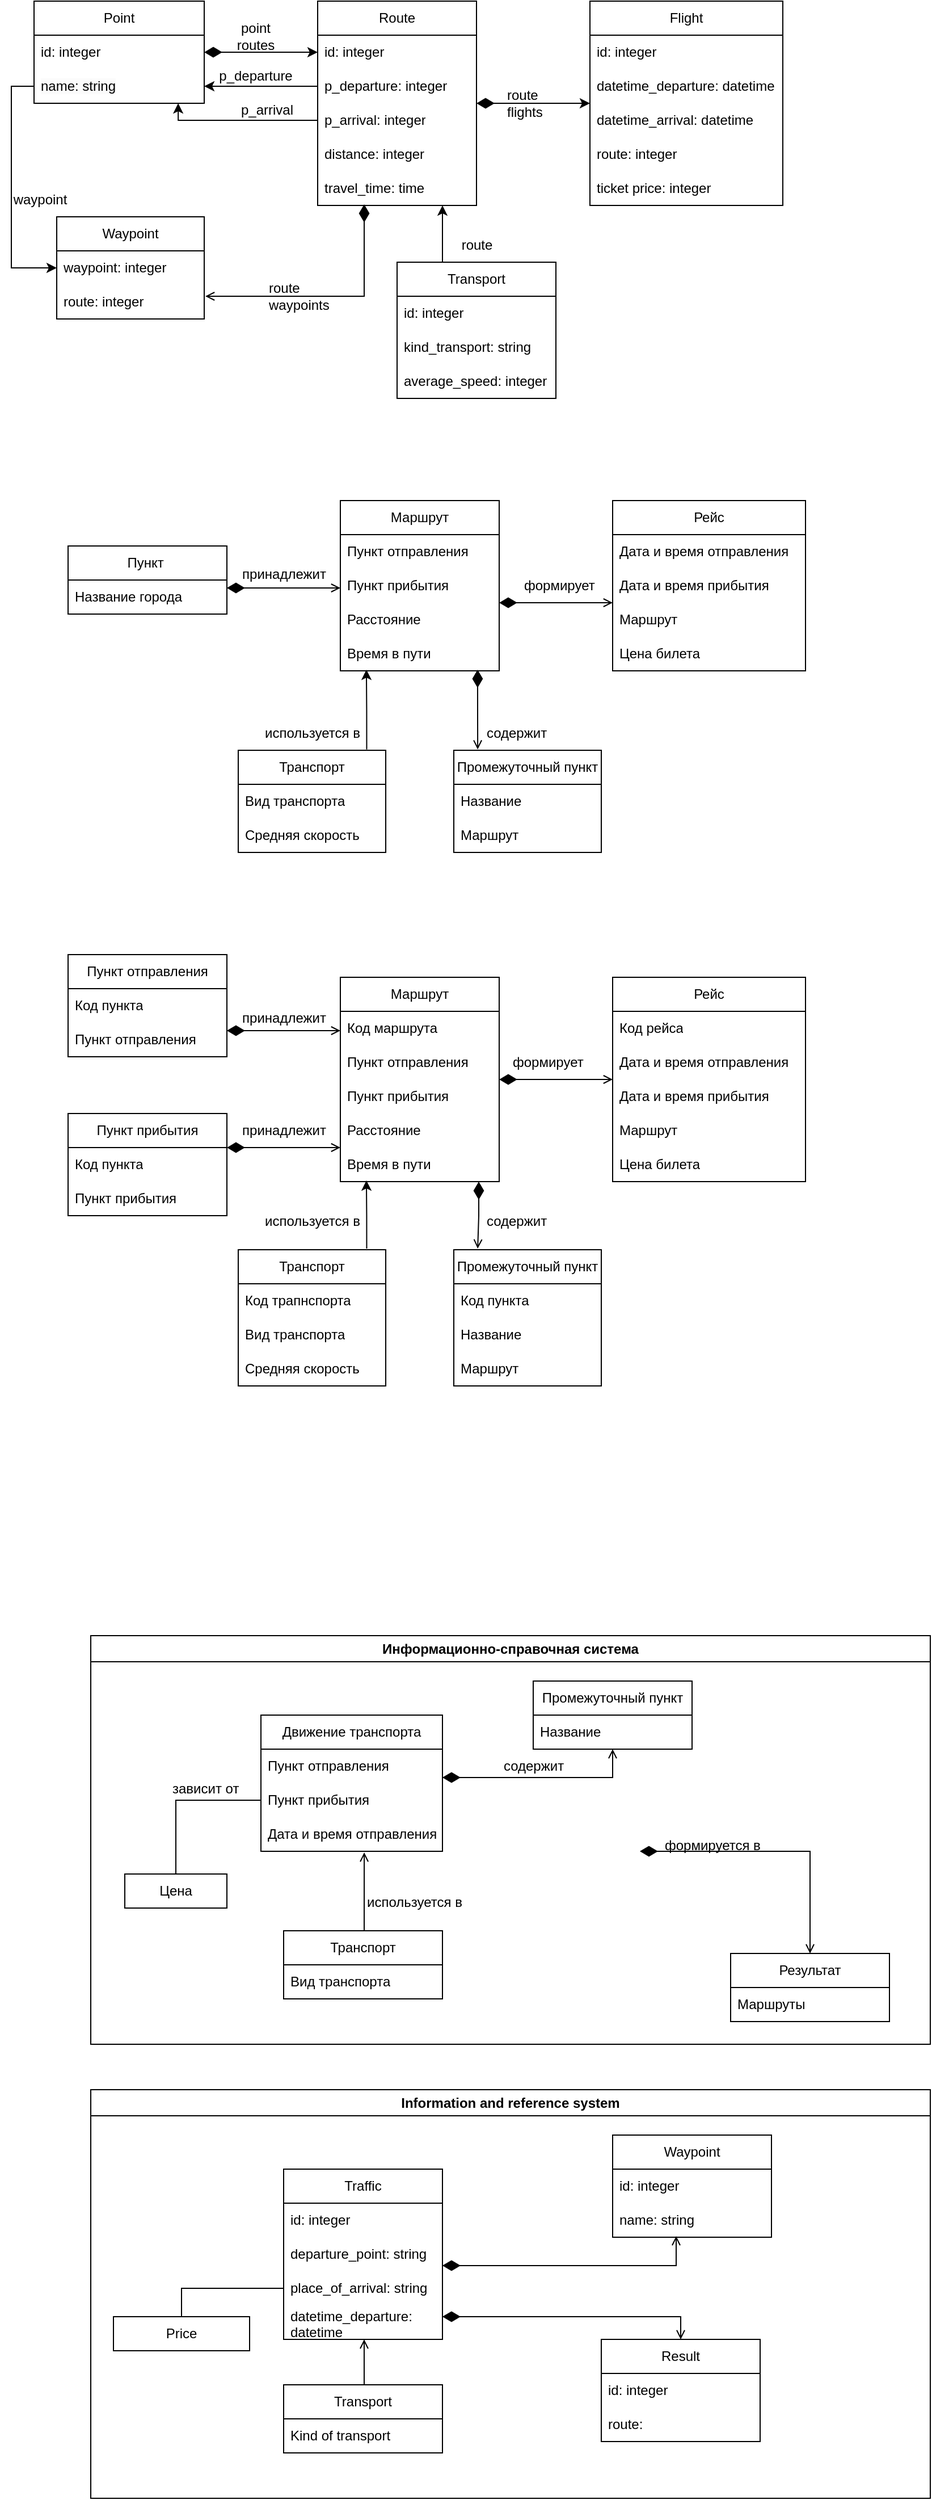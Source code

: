 <mxfile version="21.2.1" type="github">
  <diagram id="97Nrrohps93HSM1ZIezM" name="Страница 1">
    <mxGraphModel dx="1707" dy="2790" grid="1" gridSize="10" guides="1" tooltips="1" connect="1" arrows="1" fold="1" page="1" pageScale="1" pageWidth="827" pageHeight="1169" math="0" shadow="0">
      <root>
        <mxCell id="0" />
        <mxCell id="1" parent="0" />
        <mxCell id="limBzkKbLuW3zujK5Wkw-53" value="Информационно-справочная система" style="swimlane;whiteSpace=wrap;html=1;fillStyle=auto;fillColor=none;startSize=23;" parent="1" vertex="1">
          <mxGeometry x="-290" y="-40" width="740" height="360" as="geometry" />
        </mxCell>
        <mxCell id="hs1AKVTi57pS-7JipGtR-18" value="Результат" style="swimlane;fontStyle=0;childLayout=stackLayout;horizontal=1;startSize=30;horizontalStack=0;resizeParent=1;resizeParentMax=0;resizeLast=0;collapsible=1;marginBottom=0;whiteSpace=wrap;html=1;" parent="limBzkKbLuW3zujK5Wkw-53" vertex="1">
          <mxGeometry x="564" y="280" width="140" height="60" as="geometry" />
        </mxCell>
        <mxCell id="hs1AKVTi57pS-7JipGtR-19" value="Маршруты" style="text;strokeColor=none;fillColor=none;align=left;verticalAlign=middle;spacingLeft=4;spacingRight=4;overflow=hidden;points=[[0,0.5],[1,0.5]];portConstraint=eastwest;rotatable=0;whiteSpace=wrap;html=1;" parent="hs1AKVTi57pS-7JipGtR-18" vertex="1">
          <mxGeometry y="30" width="140" height="30" as="geometry" />
        </mxCell>
        <mxCell id="UtQ9GFkod9Umi4LKyU9r-1" value="Движение транспорта" style="swimlane;fontStyle=0;childLayout=stackLayout;horizontal=1;startSize=30;horizontalStack=0;resizeParent=1;resizeParentMax=0;resizeLast=0;collapsible=1;marginBottom=0;whiteSpace=wrap;html=1;" parent="limBzkKbLuW3zujK5Wkw-53" vertex="1">
          <mxGeometry x="150" y="70" width="160" height="120" as="geometry" />
        </mxCell>
        <mxCell id="UtQ9GFkod9Umi4LKyU9r-2" value="Пункт отправления" style="text;strokeColor=none;fillColor=none;align=left;verticalAlign=middle;spacingLeft=4;spacingRight=4;overflow=hidden;points=[[0,0.5],[1,0.5]];portConstraint=eastwest;rotatable=0;whiteSpace=wrap;html=1;" parent="UtQ9GFkod9Umi4LKyU9r-1" vertex="1">
          <mxGeometry y="30" width="160" height="30" as="geometry" />
        </mxCell>
        <mxCell id="UtQ9GFkod9Umi4LKyU9r-3" value="Пункт прибытия" style="text;strokeColor=none;fillColor=none;align=left;verticalAlign=middle;spacingLeft=4;spacingRight=4;overflow=hidden;points=[[0,0.5],[1,0.5]];portConstraint=eastwest;rotatable=0;whiteSpace=wrap;html=1;" parent="UtQ9GFkod9Umi4LKyU9r-1" vertex="1">
          <mxGeometry y="60" width="160" height="30" as="geometry" />
        </mxCell>
        <mxCell id="UtQ9GFkod9Umi4LKyU9r-4" value="Дата и время отправления" style="text;strokeColor=none;fillColor=none;align=left;verticalAlign=middle;spacingLeft=4;spacingRight=4;overflow=hidden;points=[[0,0.5],[1,0.5]];portConstraint=eastwest;rotatable=0;whiteSpace=wrap;html=1;" parent="UtQ9GFkod9Umi4LKyU9r-1" vertex="1">
          <mxGeometry y="90" width="160" height="30" as="geometry" />
        </mxCell>
        <mxCell id="UtQ9GFkod9Umi4LKyU9r-15" style="edgeStyle=orthogonalEdgeStyle;rounded=0;orthogonalLoop=1;jettySize=auto;html=1;exitX=0.5;exitY=0;exitDx=0;exitDy=0;endArrow=open;endFill=0;entryX=0.569;entryY=1.033;entryDx=0;entryDy=0;entryPerimeter=0;" parent="limBzkKbLuW3zujK5Wkw-53" source="UtQ9GFkod9Umi4LKyU9r-5" target="UtQ9GFkod9Umi4LKyU9r-4" edge="1">
          <mxGeometry relative="1" as="geometry">
            <mxPoint x="241" y="220" as="targetPoint" />
            <Array as="points">
              <mxPoint x="241" y="260" />
            </Array>
          </mxGeometry>
        </mxCell>
        <mxCell id="UtQ9GFkod9Umi4LKyU9r-5" value="Транспорт" style="swimlane;fontStyle=0;childLayout=stackLayout;horizontal=1;startSize=30;horizontalStack=0;resizeParent=1;resizeParentMax=0;resizeLast=0;collapsible=1;marginBottom=0;whiteSpace=wrap;html=1;" parent="limBzkKbLuW3zujK5Wkw-53" vertex="1">
          <mxGeometry x="170" y="260" width="140" height="60" as="geometry" />
        </mxCell>
        <mxCell id="UtQ9GFkod9Umi4LKyU9r-6" value="Вид транспорта" style="text;strokeColor=none;fillColor=none;align=left;verticalAlign=middle;spacingLeft=4;spacingRight=4;overflow=hidden;points=[[0,0.5],[1,0.5]];portConstraint=eastwest;rotatable=0;whiteSpace=wrap;html=1;" parent="UtQ9GFkod9Umi4LKyU9r-5" vertex="1">
          <mxGeometry y="30" width="140" height="30" as="geometry" />
        </mxCell>
        <mxCell id="UtQ9GFkod9Umi4LKyU9r-10" value="Промежуточный пункт" style="swimlane;fontStyle=0;childLayout=stackLayout;horizontal=1;startSize=30;horizontalStack=0;resizeParent=1;resizeParentMax=0;resizeLast=0;collapsible=1;marginBottom=0;whiteSpace=wrap;html=1;" parent="limBzkKbLuW3zujK5Wkw-53" vertex="1">
          <mxGeometry x="390" y="40" width="140" height="60" as="geometry" />
        </mxCell>
        <mxCell id="UtQ9GFkod9Umi4LKyU9r-11" value="Название" style="text;strokeColor=none;fillColor=none;align=left;verticalAlign=middle;spacingLeft=4;spacingRight=4;overflow=hidden;points=[[0,0.5],[1,0.5]];portConstraint=eastwest;rotatable=0;whiteSpace=wrap;html=1;" parent="UtQ9GFkod9Umi4LKyU9r-10" vertex="1">
          <mxGeometry y="30" width="140" height="30" as="geometry" />
        </mxCell>
        <mxCell id="UtQ9GFkod9Umi4LKyU9r-14" style="edgeStyle=orthogonalEdgeStyle;rounded=0;orthogonalLoop=1;jettySize=auto;html=1;exitX=1;exitY=0.833;exitDx=0;exitDy=0;startArrow=diamondThin;startFill=1;targetPerimeterSpacing=0;endSize=6;startSize=13;sourcePerimeterSpacing=0;exitPerimeter=0;endArrow=open;endFill=0;entryX=0.5;entryY=1;entryDx=0;entryDy=0;entryPerimeter=0;" parent="limBzkKbLuW3zujK5Wkw-53" source="UtQ9GFkod9Umi4LKyU9r-2" target="UtQ9GFkod9Umi4LKyU9r-11" edge="1">
          <mxGeometry relative="1" as="geometry">
            <mxPoint x="470" y="100" as="targetPoint" />
            <Array as="points">
              <mxPoint x="460" y="125" />
            </Array>
          </mxGeometry>
        </mxCell>
        <mxCell id="UtQ9GFkod9Umi4LKyU9r-24" style="edgeStyle=orthogonalEdgeStyle;rounded=0;orthogonalLoop=1;jettySize=auto;html=1;entryX=0;entryY=0.5;entryDx=0;entryDy=0;exitX=0.5;exitY=0;exitDx=0;exitDy=0;endArrow=none;endFill=0;" parent="limBzkKbLuW3zujK5Wkw-53" source="UtQ9GFkod9Umi4LKyU9r-16" target="UtQ9GFkod9Umi4LKyU9r-3" edge="1">
          <mxGeometry relative="1" as="geometry" />
        </mxCell>
        <mxCell id="UtQ9GFkod9Umi4LKyU9r-16" value="Цена" style="rounded=0;whiteSpace=wrap;html=1;" parent="limBzkKbLuW3zujK5Wkw-53" vertex="1">
          <mxGeometry x="30" y="210" width="90" height="30" as="geometry" />
        </mxCell>
        <mxCell id="UtQ9GFkod9Umi4LKyU9r-26" style="edgeStyle=orthogonalEdgeStyle;rounded=0;orthogonalLoop=1;jettySize=auto;html=1;startArrow=diamondThin;startFill=1;startSize=13;endArrow=open;endFill=0;exitX=1;exitY=0.333;exitDx=0;exitDy=0;exitPerimeter=0;entryX=0.5;entryY=0;entryDx=0;entryDy=0;" parent="limBzkKbLuW3zujK5Wkw-53" target="hs1AKVTi57pS-7JipGtR-18" edge="1">
          <mxGeometry relative="1" as="geometry">
            <mxPoint x="644" y="230" as="targetPoint" />
            <mxPoint x="484" y="189.99" as="sourcePoint" />
            <Array as="points">
              <mxPoint x="634" y="190" />
            </Array>
          </mxGeometry>
        </mxCell>
        <mxCell id="dVZdwRiWKrXidJ7NRsSz-2" value="зависит от" style="text;html=1;align=left;verticalAlign=middle;resizable=0;points=[];autosize=1;strokeColor=none;fillColor=none;" parent="limBzkKbLuW3zujK5Wkw-53" vertex="1">
          <mxGeometry x="70" y="120" width="80" height="30" as="geometry" />
        </mxCell>
        <mxCell id="dVZdwRiWKrXidJ7NRsSz-4" value="формируется в" style="text;html=1;align=left;verticalAlign=middle;resizable=0;points=[];autosize=1;strokeColor=none;fillColor=none;" parent="limBzkKbLuW3zujK5Wkw-53" vertex="1">
          <mxGeometry x="504" y="170" width="110" height="30" as="geometry" />
        </mxCell>
        <mxCell id="dVZdwRiWKrXidJ7NRsSz-5" value="используется в" style="text;html=1;align=center;verticalAlign=middle;resizable=0;points=[];autosize=1;strokeColor=none;fillColor=none;" parent="limBzkKbLuW3zujK5Wkw-53" vertex="1">
          <mxGeometry x="230" y="220" width="110" height="30" as="geometry" />
        </mxCell>
        <mxCell id="dVZdwRiWKrXidJ7NRsSz-6" value="содержит" style="text;html=1;align=center;verticalAlign=middle;resizable=0;points=[];autosize=1;strokeColor=none;fillColor=none;" parent="limBzkKbLuW3zujK5Wkw-53" vertex="1">
          <mxGeometry x="350" y="100" width="80" height="30" as="geometry" />
        </mxCell>
        <mxCell id="FtVRGpekKOMvpoK1d7Bo-1" value="Information and reference system" style="swimlane;whiteSpace=wrap;html=1;fillStyle=auto;fillColor=none;startSize=23;" parent="1" vertex="1">
          <mxGeometry x="-290" y="360" width="740" height="360" as="geometry" />
        </mxCell>
        <mxCell id="FtVRGpekKOMvpoK1d7Bo-4" value="Result" style="swimlane;fontStyle=0;childLayout=stackLayout;horizontal=1;startSize=30;horizontalStack=0;resizeParent=1;resizeParentMax=0;resizeLast=0;collapsible=1;marginBottom=0;whiteSpace=wrap;html=1;" parent="FtVRGpekKOMvpoK1d7Bo-1" vertex="1">
          <mxGeometry x="450" y="220" width="140" height="90" as="geometry" />
        </mxCell>
        <mxCell id="dVZdwRiWKrXidJ7NRsSz-14" value="id: integer" style="text;strokeColor=none;fillColor=none;align=left;verticalAlign=middle;spacingLeft=4;spacingRight=4;overflow=hidden;points=[[0,0.5],[1,0.5]];portConstraint=eastwest;rotatable=0;whiteSpace=wrap;html=1;" parent="FtVRGpekKOMvpoK1d7Bo-4" vertex="1">
          <mxGeometry y="30" width="140" height="30" as="geometry" />
        </mxCell>
        <mxCell id="FtVRGpekKOMvpoK1d7Bo-5" value="route:" style="text;strokeColor=none;fillColor=none;align=left;verticalAlign=middle;spacingLeft=4;spacingRight=4;overflow=hidden;points=[[0,0.5],[1,0.5]];portConstraint=eastwest;rotatable=0;whiteSpace=wrap;html=1;" parent="FtVRGpekKOMvpoK1d7Bo-4" vertex="1">
          <mxGeometry y="60" width="140" height="30" as="geometry" />
        </mxCell>
        <mxCell id="FtVRGpekKOMvpoK1d7Bo-6" value="Traffic" style="swimlane;fontStyle=0;childLayout=stackLayout;horizontal=1;startSize=30;horizontalStack=0;resizeParent=1;resizeParentMax=0;resizeLast=0;collapsible=1;marginBottom=0;whiteSpace=wrap;html=1;" parent="FtVRGpekKOMvpoK1d7Bo-1" vertex="1">
          <mxGeometry x="170" y="70" width="140" height="150" as="geometry" />
        </mxCell>
        <mxCell id="dVZdwRiWKrXidJ7NRsSz-12" value="id: integer" style="text;strokeColor=none;fillColor=none;align=left;verticalAlign=middle;spacingLeft=4;spacingRight=4;overflow=hidden;points=[[0,0.5],[1,0.5]];portConstraint=eastwest;rotatable=0;whiteSpace=wrap;html=1;" parent="FtVRGpekKOMvpoK1d7Bo-6" vertex="1">
          <mxGeometry y="30" width="140" height="30" as="geometry" />
        </mxCell>
        <mxCell id="FtVRGpekKOMvpoK1d7Bo-7" value="departure_point: string" style="text;strokeColor=none;fillColor=none;align=left;verticalAlign=middle;spacingLeft=4;spacingRight=4;overflow=hidden;points=[[0,0.5],[1,0.5]];portConstraint=eastwest;rotatable=0;whiteSpace=wrap;html=1;" parent="FtVRGpekKOMvpoK1d7Bo-6" vertex="1">
          <mxGeometry y="60" width="140" height="30" as="geometry" />
        </mxCell>
        <mxCell id="FtVRGpekKOMvpoK1d7Bo-8" value="place_of_arrival: string" style="text;strokeColor=none;fillColor=none;align=left;verticalAlign=middle;spacingLeft=4;spacingRight=4;overflow=hidden;points=[[0,0.5],[1,0.5]];portConstraint=eastwest;rotatable=0;whiteSpace=wrap;html=1;" parent="FtVRGpekKOMvpoK1d7Bo-6" vertex="1">
          <mxGeometry y="90" width="140" height="30" as="geometry" />
        </mxCell>
        <mxCell id="FtVRGpekKOMvpoK1d7Bo-9" value="datetime_departure: datetime" style="text;strokeColor=none;fillColor=none;align=left;verticalAlign=middle;spacingLeft=4;spacingRight=4;overflow=hidden;points=[[0,0.5],[1,0.5]];portConstraint=eastwest;rotatable=0;whiteSpace=wrap;html=1;" parent="FtVRGpekKOMvpoK1d7Bo-6" vertex="1">
          <mxGeometry y="120" width="140" height="30" as="geometry" />
        </mxCell>
        <mxCell id="FtVRGpekKOMvpoK1d7Bo-10" style="edgeStyle=orthogonalEdgeStyle;rounded=0;orthogonalLoop=1;jettySize=auto;html=1;exitX=0.5;exitY=0;exitDx=0;exitDy=0;endArrow=open;endFill=0;entryX=0.507;entryY=1;entryDx=0;entryDy=0;entryPerimeter=0;" parent="FtVRGpekKOMvpoK1d7Bo-1" source="FtVRGpekKOMvpoK1d7Bo-11" target="FtVRGpekKOMvpoK1d7Bo-9" edge="1">
          <mxGeometry relative="1" as="geometry">
            <mxPoint x="210" y="220" as="targetPoint" />
            <Array as="points">
              <mxPoint x="241" y="260" />
            </Array>
          </mxGeometry>
        </mxCell>
        <mxCell id="FtVRGpekKOMvpoK1d7Bo-11" value="Transport" style="swimlane;fontStyle=0;childLayout=stackLayout;horizontal=1;startSize=30;horizontalStack=0;resizeParent=1;resizeParentMax=0;resizeLast=0;collapsible=1;marginBottom=0;whiteSpace=wrap;html=1;" parent="FtVRGpekKOMvpoK1d7Bo-1" vertex="1">
          <mxGeometry x="170" y="260" width="140" height="60" as="geometry" />
        </mxCell>
        <mxCell id="FtVRGpekKOMvpoK1d7Bo-12" value="Kind of transport" style="text;strokeColor=none;fillColor=none;align=left;verticalAlign=middle;spacingLeft=4;spacingRight=4;overflow=hidden;points=[[0,0.5],[1,0.5]];portConstraint=eastwest;rotatable=0;whiteSpace=wrap;html=1;" parent="FtVRGpekKOMvpoK1d7Bo-11" vertex="1">
          <mxGeometry y="30" width="140" height="30" as="geometry" />
        </mxCell>
        <mxCell id="FtVRGpekKOMvpoK1d7Bo-13" value="Waypoint" style="swimlane;fontStyle=0;childLayout=stackLayout;horizontal=1;startSize=30;horizontalStack=0;resizeParent=1;resizeParentMax=0;resizeLast=0;collapsible=1;marginBottom=0;whiteSpace=wrap;html=1;" parent="FtVRGpekKOMvpoK1d7Bo-1" vertex="1">
          <mxGeometry x="460" y="40" width="140" height="90" as="geometry" />
        </mxCell>
        <mxCell id="dVZdwRiWKrXidJ7NRsSz-13" value="id: integer" style="text;strokeColor=none;fillColor=none;align=left;verticalAlign=middle;spacingLeft=4;spacingRight=4;overflow=hidden;points=[[0,0.5],[1,0.5]];portConstraint=eastwest;rotatable=0;whiteSpace=wrap;html=1;" parent="FtVRGpekKOMvpoK1d7Bo-13" vertex="1">
          <mxGeometry y="30" width="140" height="30" as="geometry" />
        </mxCell>
        <mxCell id="FtVRGpekKOMvpoK1d7Bo-14" value="name: string" style="text;strokeColor=none;fillColor=none;align=left;verticalAlign=middle;spacingLeft=4;spacingRight=4;overflow=hidden;points=[[0,0.5],[1,0.5]];portConstraint=eastwest;rotatable=0;whiteSpace=wrap;html=1;" parent="FtVRGpekKOMvpoK1d7Bo-13" vertex="1">
          <mxGeometry y="60" width="140" height="30" as="geometry" />
        </mxCell>
        <mxCell id="FtVRGpekKOMvpoK1d7Bo-15" style="edgeStyle=orthogonalEdgeStyle;rounded=0;orthogonalLoop=1;jettySize=auto;html=1;entryX=0.4;entryY=0.967;entryDx=0;entryDy=0;entryPerimeter=0;exitX=1;exitY=0.833;exitDx=0;exitDy=0;startArrow=diamondThin;startFill=1;targetPerimeterSpacing=0;endSize=6;startSize=13;sourcePerimeterSpacing=0;exitPerimeter=0;endArrow=open;endFill=0;" parent="FtVRGpekKOMvpoK1d7Bo-1" source="FtVRGpekKOMvpoK1d7Bo-7" target="FtVRGpekKOMvpoK1d7Bo-14" edge="1">
          <mxGeometry relative="1" as="geometry" />
        </mxCell>
        <mxCell id="FtVRGpekKOMvpoK1d7Bo-17" value="Price" style="rounded=0;whiteSpace=wrap;html=1;" parent="FtVRGpekKOMvpoK1d7Bo-1" vertex="1">
          <mxGeometry x="20" y="200" width="120" height="30" as="geometry" />
        </mxCell>
        <mxCell id="FtVRGpekKOMvpoK1d7Bo-18" style="edgeStyle=orthogonalEdgeStyle;rounded=0;orthogonalLoop=1;jettySize=auto;html=1;startArrow=diamondThin;startFill=1;startSize=13;endArrow=open;endFill=0;exitX=1;exitY=0.333;exitDx=0;exitDy=0;exitPerimeter=0;entryX=0.5;entryY=0;entryDx=0;entryDy=0;" parent="FtVRGpekKOMvpoK1d7Bo-1" source="FtVRGpekKOMvpoK1d7Bo-9" target="FtVRGpekKOMvpoK1d7Bo-4" edge="1">
          <mxGeometry relative="1" as="geometry">
            <mxPoint x="470" y="210" as="targetPoint" />
            <mxPoint x="320" y="170" as="sourcePoint" />
            <Array as="points">
              <mxPoint x="520" y="200" />
            </Array>
          </mxGeometry>
        </mxCell>
        <mxCell id="dVZdwRiWKrXidJ7NRsSz-7" style="edgeStyle=orthogonalEdgeStyle;rounded=0;orthogonalLoop=1;jettySize=auto;html=1;entryX=0;entryY=0.5;entryDx=0;entryDy=0;endArrow=none;endFill=0;" parent="FtVRGpekKOMvpoK1d7Bo-1" source="FtVRGpekKOMvpoK1d7Bo-17" target="FtVRGpekKOMvpoK1d7Bo-8" edge="1">
          <mxGeometry relative="1" as="geometry">
            <mxPoint x="45" y="272.5" as="sourcePoint" />
            <mxPoint x="140" y="307.5" as="targetPoint" />
          </mxGeometry>
        </mxCell>
        <mxCell id="dVZdwRiWKrXidJ7NRsSz-20" value="Промежуточный пункт" style="swimlane;fontStyle=0;childLayout=stackLayout;horizontal=1;startSize=30;horizontalStack=0;resizeParent=1;resizeParentMax=0;resizeLast=0;collapsible=1;marginBottom=0;whiteSpace=wrap;html=1;" parent="1" vertex="1">
          <mxGeometry x="30" y="-380" width="130" height="120" as="geometry" />
        </mxCell>
        <mxCell id="dVZdwRiWKrXidJ7NRsSz-52" value="Код пункта&amp;nbsp;" style="text;strokeColor=none;fillColor=none;align=left;verticalAlign=middle;spacingLeft=4;spacingRight=4;overflow=hidden;points=[[0,0.5],[1,0.5]];portConstraint=eastwest;rotatable=0;whiteSpace=wrap;html=1;" parent="dVZdwRiWKrXidJ7NRsSz-20" vertex="1">
          <mxGeometry y="30" width="130" height="30" as="geometry" />
        </mxCell>
        <mxCell id="dVZdwRiWKrXidJ7NRsSz-21" value="Название&amp;nbsp;" style="text;strokeColor=none;fillColor=none;align=left;verticalAlign=middle;spacingLeft=4;spacingRight=4;overflow=hidden;points=[[0,0.5],[1,0.5]];portConstraint=eastwest;rotatable=0;whiteSpace=wrap;html=1;" parent="dVZdwRiWKrXidJ7NRsSz-20" vertex="1">
          <mxGeometry y="60" width="130" height="30" as="geometry" />
        </mxCell>
        <mxCell id="dVZdwRiWKrXidJ7NRsSz-53" value="Маршрут" style="text;strokeColor=none;fillColor=none;align=left;verticalAlign=middle;spacingLeft=4;spacingRight=4;overflow=hidden;points=[[0,0.5],[1,0.5]];portConstraint=eastwest;rotatable=0;whiteSpace=wrap;html=1;" parent="dVZdwRiWKrXidJ7NRsSz-20" vertex="1">
          <mxGeometry y="90" width="130" height="30" as="geometry" />
        </mxCell>
        <mxCell id="dVZdwRiWKrXidJ7NRsSz-29" value="Пункт отправления" style="swimlane;fontStyle=0;childLayout=stackLayout;horizontal=1;startSize=30;horizontalStack=0;resizeParent=1;resizeParentMax=0;resizeLast=0;collapsible=1;marginBottom=0;whiteSpace=wrap;html=1;" parent="1" vertex="1">
          <mxGeometry x="-310" y="-640" width="140" height="90" as="geometry" />
        </mxCell>
        <mxCell id="dVZdwRiWKrXidJ7NRsSz-30" value="Код пункта" style="text;strokeColor=none;fillColor=none;align=left;verticalAlign=middle;spacingLeft=4;spacingRight=4;overflow=hidden;points=[[0,0.5],[1,0.5]];portConstraint=eastwest;rotatable=0;whiteSpace=wrap;html=1;" parent="dVZdwRiWKrXidJ7NRsSz-29" vertex="1">
          <mxGeometry y="30" width="140" height="30" as="geometry" />
        </mxCell>
        <mxCell id="dVZdwRiWKrXidJ7NRsSz-31" value="Пункт отправления" style="text;strokeColor=none;fillColor=none;align=left;verticalAlign=middle;spacingLeft=4;spacingRight=4;overflow=hidden;points=[[0,0.5],[1,0.5]];portConstraint=eastwest;rotatable=0;whiteSpace=wrap;html=1;" parent="dVZdwRiWKrXidJ7NRsSz-29" vertex="1">
          <mxGeometry y="60" width="140" height="30" as="geometry" />
        </mxCell>
        <mxCell id="dVZdwRiWKrXidJ7NRsSz-33" value="Пункт прибытия" style="swimlane;fontStyle=0;childLayout=stackLayout;horizontal=1;startSize=30;horizontalStack=0;resizeParent=1;resizeParentMax=0;resizeLast=0;collapsible=1;marginBottom=0;whiteSpace=wrap;html=1;" parent="1" vertex="1">
          <mxGeometry x="-310" y="-500" width="140" height="90" as="geometry" />
        </mxCell>
        <mxCell id="dVZdwRiWKrXidJ7NRsSz-34" value="Код пункта" style="text;strokeColor=none;fillColor=none;align=left;verticalAlign=middle;spacingLeft=4;spacingRight=4;overflow=hidden;points=[[0,0.5],[1,0.5]];portConstraint=eastwest;rotatable=0;whiteSpace=wrap;html=1;" parent="dVZdwRiWKrXidJ7NRsSz-33" vertex="1">
          <mxGeometry y="30" width="140" height="30" as="geometry" />
        </mxCell>
        <mxCell id="dVZdwRiWKrXidJ7NRsSz-35" value="Пункт прибытия" style="text;strokeColor=none;fillColor=none;align=left;verticalAlign=middle;spacingLeft=4;spacingRight=4;overflow=hidden;points=[[0,0.5],[1,0.5]];portConstraint=eastwest;rotatable=0;whiteSpace=wrap;html=1;" parent="dVZdwRiWKrXidJ7NRsSz-33" vertex="1">
          <mxGeometry y="60" width="140" height="30" as="geometry" />
        </mxCell>
        <mxCell id="dVZdwRiWKrXidJ7NRsSz-36" value="Маршрут" style="swimlane;fontStyle=0;childLayout=stackLayout;horizontal=1;startSize=30;horizontalStack=0;resizeParent=1;resizeParentMax=0;resizeLast=0;collapsible=1;marginBottom=0;whiteSpace=wrap;html=1;" parent="1" vertex="1">
          <mxGeometry x="-70" y="-620" width="140" height="180" as="geometry" />
        </mxCell>
        <mxCell id="dVZdwRiWKrXidJ7NRsSz-37" value="Код маршрута" style="text;strokeColor=none;fillColor=none;align=left;verticalAlign=middle;spacingLeft=4;spacingRight=4;overflow=hidden;points=[[0,0.5],[1,0.5]];portConstraint=eastwest;rotatable=0;whiteSpace=wrap;html=1;" parent="dVZdwRiWKrXidJ7NRsSz-36" vertex="1">
          <mxGeometry y="30" width="140" height="30" as="geometry" />
        </mxCell>
        <mxCell id="dVZdwRiWKrXidJ7NRsSz-39" value="Пункт отправления" style="text;strokeColor=none;fillColor=none;align=left;verticalAlign=middle;spacingLeft=4;spacingRight=4;overflow=hidden;points=[[0,0.5],[1,0.5]];portConstraint=eastwest;rotatable=0;whiteSpace=wrap;html=1;" parent="dVZdwRiWKrXidJ7NRsSz-36" vertex="1">
          <mxGeometry y="60" width="140" height="30" as="geometry" />
        </mxCell>
        <mxCell id="dVZdwRiWKrXidJ7NRsSz-40" value="Пункт прибытия" style="text;strokeColor=none;fillColor=none;align=left;verticalAlign=middle;spacingLeft=4;spacingRight=4;overflow=hidden;points=[[0,0.5],[1,0.5]];portConstraint=eastwest;rotatable=0;whiteSpace=wrap;html=1;" parent="dVZdwRiWKrXidJ7NRsSz-36" vertex="1">
          <mxGeometry y="90" width="140" height="30" as="geometry" />
        </mxCell>
        <mxCell id="dVZdwRiWKrXidJ7NRsSz-41" value="Расстояние&amp;nbsp;" style="text;strokeColor=none;fillColor=none;align=left;verticalAlign=middle;spacingLeft=4;spacingRight=4;overflow=hidden;points=[[0,0.5],[1,0.5]];portConstraint=eastwest;rotatable=0;whiteSpace=wrap;html=1;" parent="dVZdwRiWKrXidJ7NRsSz-36" vertex="1">
          <mxGeometry y="120" width="140" height="30" as="geometry" />
        </mxCell>
        <mxCell id="dVZdwRiWKrXidJ7NRsSz-45" value="Время в пути" style="text;strokeColor=none;fillColor=none;align=left;verticalAlign=middle;spacingLeft=4;spacingRight=4;overflow=hidden;points=[[0,0.5],[1,0.5]];portConstraint=eastwest;rotatable=0;whiteSpace=wrap;html=1;" parent="dVZdwRiWKrXidJ7NRsSz-36" vertex="1">
          <mxGeometry y="150" width="140" height="30" as="geometry" />
        </mxCell>
        <mxCell id="dVZdwRiWKrXidJ7NRsSz-46" value="Рейс" style="swimlane;fontStyle=0;childLayout=stackLayout;horizontal=1;startSize=30;horizontalStack=0;resizeParent=1;resizeParentMax=0;resizeLast=0;collapsible=1;marginBottom=0;whiteSpace=wrap;html=1;" parent="1" vertex="1">
          <mxGeometry x="170" y="-620" width="170" height="180" as="geometry" />
        </mxCell>
        <mxCell id="dVZdwRiWKrXidJ7NRsSz-47" value="Код рейса" style="text;strokeColor=none;fillColor=none;align=left;verticalAlign=middle;spacingLeft=4;spacingRight=4;overflow=hidden;points=[[0,0.5],[1,0.5]];portConstraint=eastwest;rotatable=0;whiteSpace=wrap;html=1;" parent="dVZdwRiWKrXidJ7NRsSz-46" vertex="1">
          <mxGeometry y="30" width="170" height="30" as="geometry" />
        </mxCell>
        <mxCell id="dVZdwRiWKrXidJ7NRsSz-48" value="Дата и время отправления" style="text;strokeColor=none;fillColor=none;align=left;verticalAlign=middle;spacingLeft=4;spacingRight=4;overflow=hidden;points=[[0,0.5],[1,0.5]];portConstraint=eastwest;rotatable=0;whiteSpace=wrap;html=1;" parent="dVZdwRiWKrXidJ7NRsSz-46" vertex="1">
          <mxGeometry y="60" width="170" height="30" as="geometry" />
        </mxCell>
        <mxCell id="dVZdwRiWKrXidJ7NRsSz-49" value="Дата и время прибытия" style="text;strokeColor=none;fillColor=none;align=left;verticalAlign=middle;spacingLeft=4;spacingRight=4;overflow=hidden;points=[[0,0.5],[1,0.5]];portConstraint=eastwest;rotatable=0;whiteSpace=wrap;html=1;" parent="dVZdwRiWKrXidJ7NRsSz-46" vertex="1">
          <mxGeometry y="90" width="170" height="30" as="geometry" />
        </mxCell>
        <mxCell id="dVZdwRiWKrXidJ7NRsSz-54" value="Маршрут" style="text;strokeColor=none;fillColor=none;align=left;verticalAlign=middle;spacingLeft=4;spacingRight=4;overflow=hidden;points=[[0,0.5],[1,0.5]];portConstraint=eastwest;rotatable=0;whiteSpace=wrap;html=1;" parent="dVZdwRiWKrXidJ7NRsSz-46" vertex="1">
          <mxGeometry y="120" width="170" height="30" as="geometry" />
        </mxCell>
        <mxCell id="dVZdwRiWKrXidJ7NRsSz-55" value="Цена билета" style="text;strokeColor=none;fillColor=none;align=left;verticalAlign=middle;spacingLeft=4;spacingRight=4;overflow=hidden;points=[[0,0.5],[1,0.5]];portConstraint=eastwest;rotatable=0;whiteSpace=wrap;html=1;" parent="dVZdwRiWKrXidJ7NRsSz-46" vertex="1">
          <mxGeometry y="150" width="170" height="30" as="geometry" />
        </mxCell>
        <mxCell id="dVZdwRiWKrXidJ7NRsSz-66" value="" style="edgeStyle=orthogonalEdgeStyle;rounded=0;orthogonalLoop=1;jettySize=auto;html=1;exitX=0.871;exitY=-0.008;exitDx=0;exitDy=0;exitPerimeter=0;entryX=0.164;entryY=0.967;entryDx=0;entryDy=0;entryPerimeter=0;" parent="1" source="dVZdwRiWKrXidJ7NRsSz-56" target="dVZdwRiWKrXidJ7NRsSz-45" edge="1">
          <mxGeometry relative="1" as="geometry">
            <mxPoint y="-440" as="targetPoint" />
          </mxGeometry>
        </mxCell>
        <mxCell id="dVZdwRiWKrXidJ7NRsSz-56" value="Транспорт" style="swimlane;fontStyle=0;childLayout=stackLayout;horizontal=1;startSize=30;horizontalStack=0;resizeParent=1;resizeParentMax=0;resizeLast=0;collapsible=1;marginBottom=0;whiteSpace=wrap;html=1;" parent="1" vertex="1">
          <mxGeometry x="-160" y="-380" width="130" height="120" as="geometry" />
        </mxCell>
        <mxCell id="dVZdwRiWKrXidJ7NRsSz-58" value="Код трапнспорта" style="text;strokeColor=none;fillColor=none;align=left;verticalAlign=middle;spacingLeft=4;spacingRight=4;overflow=hidden;points=[[0,0.5],[1,0.5]];portConstraint=eastwest;rotatable=0;whiteSpace=wrap;html=1;" parent="dVZdwRiWKrXidJ7NRsSz-56" vertex="1">
          <mxGeometry y="30" width="130" height="30" as="geometry" />
        </mxCell>
        <mxCell id="dVZdwRiWKrXidJ7NRsSz-57" value="Вид транспорта" style="text;strokeColor=none;fillColor=none;align=left;verticalAlign=middle;spacingLeft=4;spacingRight=4;overflow=hidden;points=[[0,0.5],[1,0.5]];portConstraint=eastwest;rotatable=0;whiteSpace=wrap;html=1;" parent="dVZdwRiWKrXidJ7NRsSz-56" vertex="1">
          <mxGeometry y="60" width="130" height="30" as="geometry" />
        </mxCell>
        <mxCell id="dVZdwRiWKrXidJ7NRsSz-59" value="Средняя скорость" style="text;strokeColor=none;fillColor=none;align=left;verticalAlign=middle;spacingLeft=4;spacingRight=4;overflow=hidden;points=[[0,0.5],[1,0.5]];portConstraint=eastwest;rotatable=0;whiteSpace=wrap;html=1;" parent="dVZdwRiWKrXidJ7NRsSz-56" vertex="1">
          <mxGeometry y="90" width="130" height="30" as="geometry" />
        </mxCell>
        <mxCell id="dVZdwRiWKrXidJ7NRsSz-60" style="edgeStyle=orthogonalEdgeStyle;rounded=0;orthogonalLoop=1;jettySize=auto;html=1;startArrow=diamondThin;startFill=1;startSize=13;endArrow=open;endFill=0;exitX=1;exitY=0.233;exitDx=0;exitDy=0;exitPerimeter=0;" parent="1" source="dVZdwRiWKrXidJ7NRsSz-31" edge="1">
          <mxGeometry relative="1" as="geometry">
            <mxPoint x="-70" y="-573" as="targetPoint" />
            <mxPoint x="-125" y="-630.01" as="sourcePoint" />
            <Array as="points" />
          </mxGeometry>
        </mxCell>
        <mxCell id="dVZdwRiWKrXidJ7NRsSz-68" style="edgeStyle=orthogonalEdgeStyle;rounded=0;orthogonalLoop=1;jettySize=auto;html=1;startArrow=diamondThin;startFill=1;startSize=13;endArrow=open;endFill=0;entryX=0;entryY=0;entryDx=0;entryDy=0;entryPerimeter=0;" parent="1" target="dVZdwRiWKrXidJ7NRsSz-49" edge="1">
          <mxGeometry relative="1" as="geometry">
            <mxPoint x="160" y="-530" as="targetPoint" />
            <mxPoint x="70" y="-530" as="sourcePoint" />
            <Array as="points">
              <mxPoint x="140" y="-530" />
              <mxPoint x="140" y="-530" />
            </Array>
          </mxGeometry>
        </mxCell>
        <mxCell id="dVZdwRiWKrXidJ7NRsSz-75" style="edgeStyle=orthogonalEdgeStyle;rounded=0;orthogonalLoop=1;jettySize=auto;html=1;startArrow=diamondThin;startFill=1;startSize=13;endArrow=open;endFill=0;entryX=0.162;entryY=-0.008;entryDx=0;entryDy=0;entryPerimeter=0;" parent="1" target="dVZdwRiWKrXidJ7NRsSz-20" edge="1">
          <mxGeometry relative="1" as="geometry">
            <mxPoint x="52" y="-380" as="targetPoint" />
            <mxPoint x="52" y="-440" as="sourcePoint" />
            <Array as="points">
              <mxPoint x="52" y="-410" />
              <mxPoint x="51" y="-410" />
            </Array>
          </mxGeometry>
        </mxCell>
        <mxCell id="dVZdwRiWKrXidJ7NRsSz-76" value="используется в" style="text;html=1;align=center;verticalAlign=middle;resizable=0;points=[];autosize=1;strokeColor=none;fillColor=none;" parent="1" vertex="1">
          <mxGeometry x="-150" y="-420" width="110" height="30" as="geometry" />
        </mxCell>
        <mxCell id="dVZdwRiWKrXidJ7NRsSz-77" value="содержит" style="text;html=1;align=center;verticalAlign=middle;resizable=0;points=[];autosize=1;strokeColor=none;fillColor=none;" parent="1" vertex="1">
          <mxGeometry x="20" y="-420" width="130" height="30" as="geometry" />
        </mxCell>
        <mxCell id="dVZdwRiWKrXidJ7NRsSz-78" value="формирует" style="text;html=1;align=left;verticalAlign=middle;resizable=0;points=[];autosize=1;strokeColor=none;fillColor=none;" parent="1" vertex="1">
          <mxGeometry x="80" y="-560" width="90" height="30" as="geometry" />
        </mxCell>
        <mxCell id="dVZdwRiWKrXidJ7NRsSz-82" value="принадлежит" style="text;html=1;align=center;verticalAlign=middle;resizable=0;points=[];autosize=1;strokeColor=none;fillColor=none;" parent="1" vertex="1">
          <mxGeometry x="-170" y="-599" width="100" height="30" as="geometry" />
        </mxCell>
        <mxCell id="dVZdwRiWKrXidJ7NRsSz-83" value="принадлежит" style="text;html=1;align=center;verticalAlign=middle;resizable=0;points=[];autosize=1;strokeColor=none;fillColor=none;" parent="1" vertex="1">
          <mxGeometry x="-170" y="-500" width="100" height="30" as="geometry" />
        </mxCell>
        <mxCell id="dVZdwRiWKrXidJ7NRsSz-85" style="edgeStyle=orthogonalEdgeStyle;rounded=0;orthogonalLoop=1;jettySize=auto;html=1;startArrow=diamondThin;startFill=1;startSize=13;endArrow=open;endFill=0;exitX=1;exitY=0.233;exitDx=0;exitDy=0;exitPerimeter=0;" parent="1" edge="1">
          <mxGeometry relative="1" as="geometry">
            <mxPoint x="-70" y="-470" as="targetPoint" />
            <mxPoint x="-170" y="-470" as="sourcePoint" />
            <Array as="points" />
          </mxGeometry>
        </mxCell>
        <mxCell id="dVZdwRiWKrXidJ7NRsSz-155" value="Промежуточный пункт" style="swimlane;fontStyle=0;childLayout=stackLayout;horizontal=1;startSize=30;horizontalStack=0;resizeParent=1;resizeParentMax=0;resizeLast=0;collapsible=1;marginBottom=0;whiteSpace=wrap;html=1;" parent="1" vertex="1">
          <mxGeometry x="30" y="-820" width="130" height="90" as="geometry" />
        </mxCell>
        <mxCell id="dVZdwRiWKrXidJ7NRsSz-157" value="Название&amp;nbsp;" style="text;strokeColor=none;fillColor=none;align=left;verticalAlign=middle;spacingLeft=4;spacingRight=4;overflow=hidden;points=[[0,0.5],[1,0.5]];portConstraint=eastwest;rotatable=0;whiteSpace=wrap;html=1;" parent="dVZdwRiWKrXidJ7NRsSz-155" vertex="1">
          <mxGeometry y="30" width="130" height="30" as="geometry" />
        </mxCell>
        <mxCell id="dVZdwRiWKrXidJ7NRsSz-158" value="Маршрут" style="text;strokeColor=none;fillColor=none;align=left;verticalAlign=middle;spacingLeft=4;spacingRight=4;overflow=hidden;points=[[0,0.5],[1,0.5]];portConstraint=eastwest;rotatable=0;whiteSpace=wrap;html=1;" parent="dVZdwRiWKrXidJ7NRsSz-155" vertex="1">
          <mxGeometry y="60" width="130" height="30" as="geometry" />
        </mxCell>
        <mxCell id="dVZdwRiWKrXidJ7NRsSz-159" value="Пункт&amp;nbsp;" style="swimlane;fontStyle=0;childLayout=stackLayout;horizontal=1;startSize=30;horizontalStack=0;resizeParent=1;resizeParentMax=0;resizeLast=0;collapsible=1;marginBottom=0;whiteSpace=wrap;html=1;" parent="1" vertex="1">
          <mxGeometry x="-310" y="-1000" width="140" height="60" as="geometry" />
        </mxCell>
        <mxCell id="dVZdwRiWKrXidJ7NRsSz-161" value="Название города" style="text;strokeColor=none;fillColor=none;align=left;verticalAlign=middle;spacingLeft=4;spacingRight=4;overflow=hidden;points=[[0,0.5],[1,0.5]];portConstraint=eastwest;rotatable=0;whiteSpace=wrap;html=1;" parent="dVZdwRiWKrXidJ7NRsSz-159" vertex="1">
          <mxGeometry y="30" width="140" height="30" as="geometry" />
        </mxCell>
        <mxCell id="dVZdwRiWKrXidJ7NRsSz-165" value="Маршрут" style="swimlane;fontStyle=0;childLayout=stackLayout;horizontal=1;startSize=30;horizontalStack=0;resizeParent=1;resizeParentMax=0;resizeLast=0;collapsible=1;marginBottom=0;whiteSpace=wrap;html=1;" parent="1" vertex="1">
          <mxGeometry x="-70" y="-1040" width="140" height="150" as="geometry" />
        </mxCell>
        <mxCell id="dVZdwRiWKrXidJ7NRsSz-167" value="Пункт отправления" style="text;strokeColor=none;fillColor=none;align=left;verticalAlign=middle;spacingLeft=4;spacingRight=4;overflow=hidden;points=[[0,0.5],[1,0.5]];portConstraint=eastwest;rotatable=0;whiteSpace=wrap;html=1;" parent="dVZdwRiWKrXidJ7NRsSz-165" vertex="1">
          <mxGeometry y="30" width="140" height="30" as="geometry" />
        </mxCell>
        <mxCell id="dVZdwRiWKrXidJ7NRsSz-168" value="Пункт прибытия" style="text;strokeColor=none;fillColor=none;align=left;verticalAlign=middle;spacingLeft=4;spacingRight=4;overflow=hidden;points=[[0,0.5],[1,0.5]];portConstraint=eastwest;rotatable=0;whiteSpace=wrap;html=1;" parent="dVZdwRiWKrXidJ7NRsSz-165" vertex="1">
          <mxGeometry y="60" width="140" height="30" as="geometry" />
        </mxCell>
        <mxCell id="dVZdwRiWKrXidJ7NRsSz-169" value="Расстояние&amp;nbsp;" style="text;strokeColor=none;fillColor=none;align=left;verticalAlign=middle;spacingLeft=4;spacingRight=4;overflow=hidden;points=[[0,0.5],[1,0.5]];portConstraint=eastwest;rotatable=0;whiteSpace=wrap;html=1;" parent="dVZdwRiWKrXidJ7NRsSz-165" vertex="1">
          <mxGeometry y="90" width="140" height="30" as="geometry" />
        </mxCell>
        <mxCell id="dVZdwRiWKrXidJ7NRsSz-170" value="Время в пути" style="text;strokeColor=none;fillColor=none;align=left;verticalAlign=middle;spacingLeft=4;spacingRight=4;overflow=hidden;points=[[0,0.5],[1,0.5]];portConstraint=eastwest;rotatable=0;whiteSpace=wrap;html=1;" parent="dVZdwRiWKrXidJ7NRsSz-165" vertex="1">
          <mxGeometry y="120" width="140" height="30" as="geometry" />
        </mxCell>
        <mxCell id="dVZdwRiWKrXidJ7NRsSz-171" value="Рейс" style="swimlane;fontStyle=0;childLayout=stackLayout;horizontal=1;startSize=30;horizontalStack=0;resizeParent=1;resizeParentMax=0;resizeLast=0;collapsible=1;marginBottom=0;whiteSpace=wrap;html=1;" parent="1" vertex="1">
          <mxGeometry x="170" y="-1040" width="170" height="150" as="geometry" />
        </mxCell>
        <mxCell id="dVZdwRiWKrXidJ7NRsSz-173" value="Дата и время отправления" style="text;strokeColor=none;fillColor=none;align=left;verticalAlign=middle;spacingLeft=4;spacingRight=4;overflow=hidden;points=[[0,0.5],[1,0.5]];portConstraint=eastwest;rotatable=0;whiteSpace=wrap;html=1;" parent="dVZdwRiWKrXidJ7NRsSz-171" vertex="1">
          <mxGeometry y="30" width="170" height="30" as="geometry" />
        </mxCell>
        <mxCell id="dVZdwRiWKrXidJ7NRsSz-174" value="Дата и время прибытия" style="text;strokeColor=none;fillColor=none;align=left;verticalAlign=middle;spacingLeft=4;spacingRight=4;overflow=hidden;points=[[0,0.5],[1,0.5]];portConstraint=eastwest;rotatable=0;whiteSpace=wrap;html=1;" parent="dVZdwRiWKrXidJ7NRsSz-171" vertex="1">
          <mxGeometry y="60" width="170" height="30" as="geometry" />
        </mxCell>
        <mxCell id="dVZdwRiWKrXidJ7NRsSz-175" value="Маршрут" style="text;strokeColor=none;fillColor=none;align=left;verticalAlign=middle;spacingLeft=4;spacingRight=4;overflow=hidden;points=[[0,0.5],[1,0.5]];portConstraint=eastwest;rotatable=0;whiteSpace=wrap;html=1;" parent="dVZdwRiWKrXidJ7NRsSz-171" vertex="1">
          <mxGeometry y="90" width="170" height="30" as="geometry" />
        </mxCell>
        <mxCell id="dVZdwRiWKrXidJ7NRsSz-176" value="Цена билета" style="text;strokeColor=none;fillColor=none;align=left;verticalAlign=middle;spacingLeft=4;spacingRight=4;overflow=hidden;points=[[0,0.5],[1,0.5]];portConstraint=eastwest;rotatable=0;whiteSpace=wrap;html=1;" parent="dVZdwRiWKrXidJ7NRsSz-171" vertex="1">
          <mxGeometry y="120" width="170" height="30" as="geometry" />
        </mxCell>
        <mxCell id="dVZdwRiWKrXidJ7NRsSz-177" value="" style="edgeStyle=orthogonalEdgeStyle;rounded=0;orthogonalLoop=1;jettySize=auto;html=1;exitX=0.871;exitY=-0.008;exitDx=0;exitDy=0;exitPerimeter=0;entryX=0.164;entryY=0.967;entryDx=0;entryDy=0;entryPerimeter=0;" parent="1" source="dVZdwRiWKrXidJ7NRsSz-178" target="dVZdwRiWKrXidJ7NRsSz-170" edge="1">
          <mxGeometry relative="1" as="geometry">
            <mxPoint y="-860" as="targetPoint" />
          </mxGeometry>
        </mxCell>
        <mxCell id="dVZdwRiWKrXidJ7NRsSz-178" value="Транспорт" style="swimlane;fontStyle=0;childLayout=stackLayout;horizontal=1;startSize=30;horizontalStack=0;resizeParent=1;resizeParentMax=0;resizeLast=0;collapsible=1;marginBottom=0;whiteSpace=wrap;html=1;" parent="1" vertex="1">
          <mxGeometry x="-160" y="-820" width="130" height="90" as="geometry" />
        </mxCell>
        <mxCell id="dVZdwRiWKrXidJ7NRsSz-180" value="Вид транспорта" style="text;strokeColor=none;fillColor=none;align=left;verticalAlign=middle;spacingLeft=4;spacingRight=4;overflow=hidden;points=[[0,0.5],[1,0.5]];portConstraint=eastwest;rotatable=0;whiteSpace=wrap;html=1;" parent="dVZdwRiWKrXidJ7NRsSz-178" vertex="1">
          <mxGeometry y="30" width="130" height="30" as="geometry" />
        </mxCell>
        <mxCell id="dVZdwRiWKrXidJ7NRsSz-181" value="Средняя скорость" style="text;strokeColor=none;fillColor=none;align=left;verticalAlign=middle;spacingLeft=4;spacingRight=4;overflow=hidden;points=[[0,0.5],[1,0.5]];portConstraint=eastwest;rotatable=0;whiteSpace=wrap;html=1;" parent="dVZdwRiWKrXidJ7NRsSz-178" vertex="1">
          <mxGeometry y="60" width="130" height="30" as="geometry" />
        </mxCell>
        <mxCell id="dVZdwRiWKrXidJ7NRsSz-182" style="edgeStyle=orthogonalEdgeStyle;rounded=0;orthogonalLoop=1;jettySize=auto;html=1;startArrow=diamondThin;startFill=1;startSize=13;endArrow=open;endFill=0;exitX=1;exitY=0.233;exitDx=0;exitDy=0;exitPerimeter=0;" parent="1" source="dVZdwRiWKrXidJ7NRsSz-161" edge="1">
          <mxGeometry relative="1" as="geometry">
            <mxPoint x="-70" y="-963" as="targetPoint" />
            <mxPoint x="-125" y="-1050.01" as="sourcePoint" />
            <Array as="points" />
          </mxGeometry>
        </mxCell>
        <mxCell id="dVZdwRiWKrXidJ7NRsSz-183" style="edgeStyle=orthogonalEdgeStyle;rounded=0;orthogonalLoop=1;jettySize=auto;html=1;startArrow=diamondThin;startFill=1;startSize=13;endArrow=open;endFill=0;" parent="1" edge="1">
          <mxGeometry relative="1" as="geometry">
            <mxPoint x="170" y="-950" as="targetPoint" />
            <mxPoint x="70" y="-950" as="sourcePoint" />
            <Array as="points">
              <mxPoint x="140" y="-950" />
              <mxPoint x="140" y="-950" />
            </Array>
          </mxGeometry>
        </mxCell>
        <mxCell id="dVZdwRiWKrXidJ7NRsSz-184" style="edgeStyle=orthogonalEdgeStyle;rounded=0;orthogonalLoop=1;jettySize=auto;html=1;startArrow=diamondThin;startFill=1;startSize=13;endArrow=open;endFill=0;entryX=0.162;entryY=-0.008;entryDx=0;entryDy=0;entryPerimeter=0;exitX=0.864;exitY=0.967;exitDx=0;exitDy=0;exitPerimeter=0;" parent="1" source="dVZdwRiWKrXidJ7NRsSz-170" target="dVZdwRiWKrXidJ7NRsSz-155" edge="1">
          <mxGeometry relative="1" as="geometry">
            <mxPoint x="52" y="-800" as="targetPoint" />
            <mxPoint x="52" y="-860" as="sourcePoint" />
            <Array as="points" />
          </mxGeometry>
        </mxCell>
        <mxCell id="dVZdwRiWKrXidJ7NRsSz-185" value="используется в" style="text;html=1;align=center;verticalAlign=middle;resizable=0;points=[];autosize=1;strokeColor=none;fillColor=none;" parent="1" vertex="1">
          <mxGeometry x="-150" y="-850" width="110" height="30" as="geometry" />
        </mxCell>
        <mxCell id="dVZdwRiWKrXidJ7NRsSz-186" value="содержит" style="text;html=1;align=center;verticalAlign=middle;resizable=0;points=[];autosize=1;strokeColor=none;fillColor=none;" parent="1" vertex="1">
          <mxGeometry x="20" y="-850" width="130" height="30" as="geometry" />
        </mxCell>
        <mxCell id="dVZdwRiWKrXidJ7NRsSz-187" value="формирует" style="text;html=1;align=left;verticalAlign=middle;resizable=0;points=[];autosize=1;strokeColor=none;fillColor=none;" parent="1" vertex="1">
          <mxGeometry x="90" y="-980" width="90" height="30" as="geometry" />
        </mxCell>
        <mxCell id="dVZdwRiWKrXidJ7NRsSz-188" value="принадлежит" style="text;html=1;align=center;verticalAlign=middle;resizable=0;points=[];autosize=1;strokeColor=none;fillColor=none;" parent="1" vertex="1">
          <mxGeometry x="-170" y="-990" width="100" height="30" as="geometry" />
        </mxCell>
        <mxCell id="dVZdwRiWKrXidJ7NRsSz-194" value="Waypoint" style="swimlane;fontStyle=0;childLayout=stackLayout;horizontal=1;startSize=30;horizontalStack=0;resizeParent=1;resizeParentMax=0;resizeLast=0;collapsible=1;marginBottom=0;whiteSpace=wrap;html=1;" parent="1" vertex="1">
          <mxGeometry x="-320" y="-1290" width="130" height="90" as="geometry" />
        </mxCell>
        <mxCell id="dVZdwRiWKrXidJ7NRsSz-196" value="waypoint: integer" style="text;strokeColor=none;fillColor=none;align=left;verticalAlign=middle;spacingLeft=4;spacingRight=4;overflow=hidden;points=[[0,0.5],[1,0.5]];portConstraint=eastwest;rotatable=0;whiteSpace=wrap;html=1;" parent="dVZdwRiWKrXidJ7NRsSz-194" vertex="1">
          <mxGeometry y="30" width="130" height="30" as="geometry" />
        </mxCell>
        <mxCell id="dVZdwRiWKrXidJ7NRsSz-197" value="route: integer" style="text;strokeColor=none;fillColor=none;align=left;verticalAlign=middle;spacingLeft=4;spacingRight=4;overflow=hidden;points=[[0,0.5],[1,0.5]];portConstraint=eastwest;rotatable=0;whiteSpace=wrap;html=1;" parent="dVZdwRiWKrXidJ7NRsSz-194" vertex="1">
          <mxGeometry y="60" width="130" height="30" as="geometry" />
        </mxCell>
        <mxCell id="dVZdwRiWKrXidJ7NRsSz-198" value="Point" style="swimlane;fontStyle=0;childLayout=stackLayout;horizontal=1;startSize=30;horizontalStack=0;resizeParent=1;resizeParentMax=0;resizeLast=0;collapsible=1;marginBottom=0;whiteSpace=wrap;html=1;" parent="1" vertex="1">
          <mxGeometry x="-340" y="-1480" width="150" height="90" as="geometry" />
        </mxCell>
        <mxCell id="dVZdwRiWKrXidJ7NRsSz-199" value="id: integer" style="text;strokeColor=none;fillColor=none;align=left;verticalAlign=middle;spacingLeft=4;spacingRight=4;overflow=hidden;points=[[0,0.5],[1,0.5]];portConstraint=eastwest;rotatable=0;whiteSpace=wrap;html=1;" parent="dVZdwRiWKrXidJ7NRsSz-198" vertex="1">
          <mxGeometry y="30" width="150" height="30" as="geometry" />
        </mxCell>
        <mxCell id="SLdw_Qt_2U2dr2Fla-PA-2" value="&lt;span style=&quot;color: rgb(0, 0, 0); font-family: Helvetica; font-size: 12px; font-style: normal; font-variant-ligatures: normal; font-variant-caps: normal; font-weight: 400; letter-spacing: normal; orphans: 2; text-align: left; text-indent: 0px; text-transform: none; widows: 2; word-spacing: 0px; -webkit-text-stroke-width: 0px; background-color: rgb(251, 251, 251); text-decoration-thickness: initial; text-decoration-style: initial; text-decoration-color: initial; float: none; display: inline !important;&quot;&gt;name: string&lt;/span&gt;" style="text;strokeColor=none;fillColor=none;align=left;verticalAlign=middle;spacingLeft=4;spacingRight=4;overflow=hidden;points=[[0,0.5],[1,0.5]];portConstraint=eastwest;rotatable=0;whiteSpace=wrap;html=1;" vertex="1" parent="dVZdwRiWKrXidJ7NRsSz-198">
          <mxGeometry y="60" width="150" height="30" as="geometry" />
        </mxCell>
        <mxCell id="dVZdwRiWKrXidJ7NRsSz-204" value="Route" style="swimlane;fontStyle=0;childLayout=stackLayout;horizontal=1;startSize=30;horizontalStack=0;resizeParent=1;resizeParentMax=0;resizeLast=0;collapsible=1;marginBottom=0;whiteSpace=wrap;html=1;" parent="1" vertex="1">
          <mxGeometry x="-90" y="-1480" width="140" height="180" as="geometry" />
        </mxCell>
        <mxCell id="dVZdwRiWKrXidJ7NRsSz-205" value="id: integer" style="text;strokeColor=none;fillColor=none;align=left;verticalAlign=middle;spacingLeft=4;spacingRight=4;overflow=hidden;points=[[0,0.5],[1,0.5]];portConstraint=eastwest;rotatable=0;whiteSpace=wrap;html=1;" parent="dVZdwRiWKrXidJ7NRsSz-204" vertex="1">
          <mxGeometry y="30" width="140" height="30" as="geometry" />
        </mxCell>
        <mxCell id="dVZdwRiWKrXidJ7NRsSz-206" value="p_departure: integer" style="text;strokeColor=none;fillColor=none;align=left;verticalAlign=middle;spacingLeft=4;spacingRight=4;overflow=hidden;points=[[0,0.5],[1,0.5]];portConstraint=eastwest;rotatable=0;whiteSpace=wrap;html=1;" parent="dVZdwRiWKrXidJ7NRsSz-204" vertex="1">
          <mxGeometry y="60" width="140" height="30" as="geometry" />
        </mxCell>
        <mxCell id="dVZdwRiWKrXidJ7NRsSz-207" value="p_arrival: integer" style="text;strokeColor=none;fillColor=none;align=left;verticalAlign=middle;spacingLeft=4;spacingRight=4;overflow=hidden;points=[[0,0.5],[1,0.5]];portConstraint=eastwest;rotatable=0;whiteSpace=wrap;html=1;" parent="dVZdwRiWKrXidJ7NRsSz-204" vertex="1">
          <mxGeometry y="90" width="140" height="30" as="geometry" />
        </mxCell>
        <mxCell id="dVZdwRiWKrXidJ7NRsSz-208" value="distance: integer" style="text;strokeColor=none;fillColor=none;align=left;verticalAlign=middle;spacingLeft=4;spacingRight=4;overflow=hidden;points=[[0,0.5],[1,0.5]];portConstraint=eastwest;rotatable=0;whiteSpace=wrap;html=1;" parent="dVZdwRiWKrXidJ7NRsSz-204" vertex="1">
          <mxGeometry y="120" width="140" height="30" as="geometry" />
        </mxCell>
        <mxCell id="dVZdwRiWKrXidJ7NRsSz-209" value="travel_time: time" style="text;strokeColor=none;fillColor=none;align=left;verticalAlign=middle;spacingLeft=4;spacingRight=4;overflow=hidden;points=[[0,0.5],[1,0.5]];portConstraint=eastwest;rotatable=0;whiteSpace=wrap;html=1;" parent="dVZdwRiWKrXidJ7NRsSz-204" vertex="1">
          <mxGeometry y="150" width="140" height="30" as="geometry" />
        </mxCell>
        <mxCell id="dVZdwRiWKrXidJ7NRsSz-210" value="Flight" style="swimlane;fontStyle=0;childLayout=stackLayout;horizontal=1;startSize=30;horizontalStack=0;resizeParent=1;resizeParentMax=0;resizeLast=0;collapsible=1;marginBottom=0;whiteSpace=wrap;html=1;" parent="1" vertex="1">
          <mxGeometry x="150" y="-1480" width="170" height="180" as="geometry" />
        </mxCell>
        <mxCell id="dVZdwRiWKrXidJ7NRsSz-211" value="id: integer" style="text;strokeColor=none;fillColor=none;align=left;verticalAlign=middle;spacingLeft=4;spacingRight=4;overflow=hidden;points=[[0,0.5],[1,0.5]];portConstraint=eastwest;rotatable=0;whiteSpace=wrap;html=1;" parent="dVZdwRiWKrXidJ7NRsSz-210" vertex="1">
          <mxGeometry y="30" width="170" height="30" as="geometry" />
        </mxCell>
        <mxCell id="dVZdwRiWKrXidJ7NRsSz-212" value="datetime_departure: datetime" style="text;strokeColor=none;fillColor=none;align=left;verticalAlign=middle;spacingLeft=4;spacingRight=4;overflow=hidden;points=[[0,0.5],[1,0.5]];portConstraint=eastwest;rotatable=0;whiteSpace=wrap;html=1;" parent="dVZdwRiWKrXidJ7NRsSz-210" vertex="1">
          <mxGeometry y="60" width="170" height="30" as="geometry" />
        </mxCell>
        <mxCell id="dVZdwRiWKrXidJ7NRsSz-213" value="datetime_arrival: datetime" style="text;strokeColor=none;fillColor=none;align=left;verticalAlign=middle;spacingLeft=4;spacingRight=4;overflow=hidden;points=[[0,0.5],[1,0.5]];portConstraint=eastwest;rotatable=0;whiteSpace=wrap;html=1;" parent="dVZdwRiWKrXidJ7NRsSz-210" vertex="1">
          <mxGeometry y="90" width="170" height="30" as="geometry" />
        </mxCell>
        <mxCell id="dVZdwRiWKrXidJ7NRsSz-214" value="route: integer" style="text;strokeColor=none;fillColor=none;align=left;verticalAlign=middle;spacingLeft=4;spacingRight=4;overflow=hidden;points=[[0,0.5],[1,0.5]];portConstraint=eastwest;rotatable=0;whiteSpace=wrap;html=1;" parent="dVZdwRiWKrXidJ7NRsSz-210" vertex="1">
          <mxGeometry y="120" width="170" height="30" as="geometry" />
        </mxCell>
        <mxCell id="dVZdwRiWKrXidJ7NRsSz-215" value="ticket price: integer" style="text;strokeColor=none;fillColor=none;align=left;verticalAlign=middle;spacingLeft=4;spacingRight=4;overflow=hidden;points=[[0,0.5],[1,0.5]];portConstraint=eastwest;rotatable=0;whiteSpace=wrap;html=1;" parent="dVZdwRiWKrXidJ7NRsSz-210" vertex="1">
          <mxGeometry y="150" width="170" height="30" as="geometry" />
        </mxCell>
        <mxCell id="dVZdwRiWKrXidJ7NRsSz-216" value="" style="edgeStyle=orthogonalEdgeStyle;rounded=0;orthogonalLoop=1;jettySize=auto;html=1;exitX=0.307;exitY=0;exitDx=0;exitDy=0;exitPerimeter=0;" parent="1" source="dVZdwRiWKrXidJ7NRsSz-217" edge="1">
          <mxGeometry relative="1" as="geometry">
            <mxPoint x="20" y="-1300" as="targetPoint" />
            <Array as="points">
              <mxPoint x="20" y="-1240" />
            </Array>
          </mxGeometry>
        </mxCell>
        <mxCell id="dVZdwRiWKrXidJ7NRsSz-217" value="Transport" style="swimlane;fontStyle=0;childLayout=stackLayout;horizontal=1;startSize=30;horizontalStack=0;resizeParent=1;resizeParentMax=0;resizeLast=0;collapsible=1;marginBottom=0;whiteSpace=wrap;html=1;" parent="1" vertex="1">
          <mxGeometry x="-20" y="-1250" width="140" height="120" as="geometry" />
        </mxCell>
        <mxCell id="dVZdwRiWKrXidJ7NRsSz-218" value="id: integer" style="text;strokeColor=none;fillColor=none;align=left;verticalAlign=middle;spacingLeft=4;spacingRight=4;overflow=hidden;points=[[0,0.5],[1,0.5]];portConstraint=eastwest;rotatable=0;whiteSpace=wrap;html=1;" parent="dVZdwRiWKrXidJ7NRsSz-217" vertex="1">
          <mxGeometry y="30" width="140" height="30" as="geometry" />
        </mxCell>
        <mxCell id="dVZdwRiWKrXidJ7NRsSz-219" value="kind_transport: string" style="text;strokeColor=none;fillColor=none;align=left;verticalAlign=middle;spacingLeft=4;spacingRight=4;overflow=hidden;points=[[0,0.5],[1,0.5]];portConstraint=eastwest;rotatable=0;whiteSpace=wrap;html=1;" parent="dVZdwRiWKrXidJ7NRsSz-217" vertex="1">
          <mxGeometry y="60" width="140" height="30" as="geometry" />
        </mxCell>
        <mxCell id="dVZdwRiWKrXidJ7NRsSz-220" value="average_speed: integer" style="text;strokeColor=none;fillColor=none;align=left;verticalAlign=middle;spacingLeft=4;spacingRight=4;overflow=hidden;points=[[0,0.5],[1,0.5]];portConstraint=eastwest;rotatable=0;whiteSpace=wrap;html=1;" parent="dVZdwRiWKrXidJ7NRsSz-217" vertex="1">
          <mxGeometry y="90" width="140" height="30" as="geometry" />
        </mxCell>
        <mxCell id="dVZdwRiWKrXidJ7NRsSz-222" style="edgeStyle=orthogonalEdgeStyle;rounded=0;orthogonalLoop=1;jettySize=auto;html=1;startArrow=diamondThin;startFill=1;startSize=13;endArrow=classic;endFill=1;entryX=0;entryY=0;entryDx=0;entryDy=0;entryPerimeter=0;" parent="1" target="dVZdwRiWKrXidJ7NRsSz-213" edge="1">
          <mxGeometry relative="1" as="geometry">
            <mxPoint x="140" y="-1390" as="targetPoint" />
            <mxPoint x="50" y="-1390" as="sourcePoint" />
            <Array as="points">
              <mxPoint x="120" y="-1390" />
              <mxPoint x="120" y="-1390" />
            </Array>
          </mxGeometry>
        </mxCell>
        <mxCell id="dVZdwRiWKrXidJ7NRsSz-224" value="route" style="text;html=1;align=center;verticalAlign=middle;resizable=0;points=[];autosize=1;strokeColor=none;fillColor=none;" parent="1" vertex="1">
          <mxGeometry x="25" y="-1280" width="50" height="30" as="geometry" />
        </mxCell>
        <mxCell id="dVZdwRiWKrXidJ7NRsSz-226" value="route&lt;br&gt;flights" style="text;html=1;align=left;verticalAlign=middle;resizable=0;points=[];autosize=1;strokeColor=none;fillColor=none;" parent="1" vertex="1">
          <mxGeometry x="75" y="-1410" width="50" height="40" as="geometry" />
        </mxCell>
        <mxCell id="dVZdwRiWKrXidJ7NRsSz-227" value="point&lt;br&gt;routes" style="text;html=1;align=center;verticalAlign=middle;resizable=0;points=[];autosize=1;strokeColor=none;fillColor=none;" parent="1" vertex="1">
          <mxGeometry x="-175" y="-1469" width="60" height="40" as="geometry" />
        </mxCell>
        <mxCell id="SLdw_Qt_2U2dr2Fla-PA-5" style="edgeStyle=orthogonalEdgeStyle;rounded=0;orthogonalLoop=1;jettySize=auto;html=1;exitX=0;exitY=0.5;exitDx=0;exitDy=0;entryX=1;entryY=0.5;entryDx=0;entryDy=0;startArrow=classic;startFill=1;startSize=6;endArrow=diamondThin;endFill=1;endSize=13;" edge="1" parent="1" source="dVZdwRiWKrXidJ7NRsSz-205" target="dVZdwRiWKrXidJ7NRsSz-199">
          <mxGeometry relative="1" as="geometry" />
        </mxCell>
        <mxCell id="SLdw_Qt_2U2dr2Fla-PA-6" style="edgeStyle=orthogonalEdgeStyle;rounded=0;orthogonalLoop=1;jettySize=auto;html=1;entryX=1;entryY=0.5;entryDx=0;entryDy=0;" edge="1" parent="1" source="dVZdwRiWKrXidJ7NRsSz-206">
          <mxGeometry relative="1" as="geometry">
            <mxPoint x="-190" y="-1405" as="targetPoint" />
          </mxGeometry>
        </mxCell>
        <mxCell id="SLdw_Qt_2U2dr2Fla-PA-7" style="edgeStyle=orthogonalEdgeStyle;rounded=0;orthogonalLoop=1;jettySize=auto;html=1;exitX=0;exitY=0.5;exitDx=0;exitDy=0;entryX=0.847;entryY=1;entryDx=0;entryDy=0;entryPerimeter=0;" edge="1" parent="1" source="dVZdwRiWKrXidJ7NRsSz-207" target="SLdw_Qt_2U2dr2Fla-PA-2">
          <mxGeometry relative="1" as="geometry">
            <Array as="points">
              <mxPoint x="-213" y="-1375" />
            </Array>
          </mxGeometry>
        </mxCell>
        <mxCell id="SLdw_Qt_2U2dr2Fla-PA-10" value="p_departure" style="text;html=1;align=center;verticalAlign=middle;resizable=0;points=[];autosize=1;strokeColor=none;fillColor=none;" vertex="1" parent="1">
          <mxGeometry x="-190" y="-1429" width="90" height="30" as="geometry" />
        </mxCell>
        <mxCell id="SLdw_Qt_2U2dr2Fla-PA-11" value="p_arrival" style="text;html=1;align=center;verticalAlign=middle;resizable=0;points=[];autosize=1;strokeColor=none;fillColor=none;" vertex="1" parent="1">
          <mxGeometry x="-170" y="-1399" width="70" height="30" as="geometry" />
        </mxCell>
        <mxCell id="dVZdwRiWKrXidJ7NRsSz-221" style="edgeStyle=orthogonalEdgeStyle;rounded=0;orthogonalLoop=1;jettySize=auto;html=1;startArrow=open;startFill=0;startSize=6;endArrow=diamondThin;endFill=1;endSize=13;entryX=0.293;entryY=0.967;entryDx=0;entryDy=0;entryPerimeter=0;" parent="1" edge="1" target="dVZdwRiWKrXidJ7NRsSz-209">
          <mxGeometry relative="1" as="geometry">
            <mxPoint x="67" y="-1235" as="targetPoint" />
            <mxPoint x="-189" y="-1220" as="sourcePoint" />
            <Array as="points">
              <mxPoint x="-189" y="-1220" />
              <mxPoint x="-49" y="-1220" />
            </Array>
          </mxGeometry>
        </mxCell>
        <mxCell id="SLdw_Qt_2U2dr2Fla-PA-4" value="route&lt;br&gt;waypoints" style="text;html=1;align=left;verticalAlign=middle;resizable=0;points=[];autosize=1;strokeColor=none;fillColor=none;" vertex="1" parent="1">
          <mxGeometry x="-135" y="-1240" width="80" height="40" as="geometry" />
        </mxCell>
        <mxCell id="SLdw_Qt_2U2dr2Fla-PA-23" style="edgeStyle=orthogonalEdgeStyle;rounded=0;orthogonalLoop=1;jettySize=auto;html=1;exitX=0;exitY=0.5;exitDx=0;exitDy=0;entryX=0;entryY=0.5;entryDx=0;entryDy=0;" edge="1" parent="1" source="SLdw_Qt_2U2dr2Fla-PA-2" target="dVZdwRiWKrXidJ7NRsSz-196">
          <mxGeometry relative="1" as="geometry">
            <mxPoint x="-340" y="-1345" as="sourcePoint" />
            <Array as="points">
              <mxPoint x="-360" y="-1405" />
              <mxPoint x="-360" y="-1245" />
            </Array>
          </mxGeometry>
        </mxCell>
        <mxCell id="SLdw_Qt_2U2dr2Fla-PA-24" value="waypoint" style="text;html=1;align=center;verticalAlign=middle;resizable=0;points=[];autosize=1;strokeColor=none;fillColor=none;" vertex="1" parent="1">
          <mxGeometry x="-370" y="-1320" width="70" height="30" as="geometry" />
        </mxCell>
      </root>
    </mxGraphModel>
  </diagram>
</mxfile>
